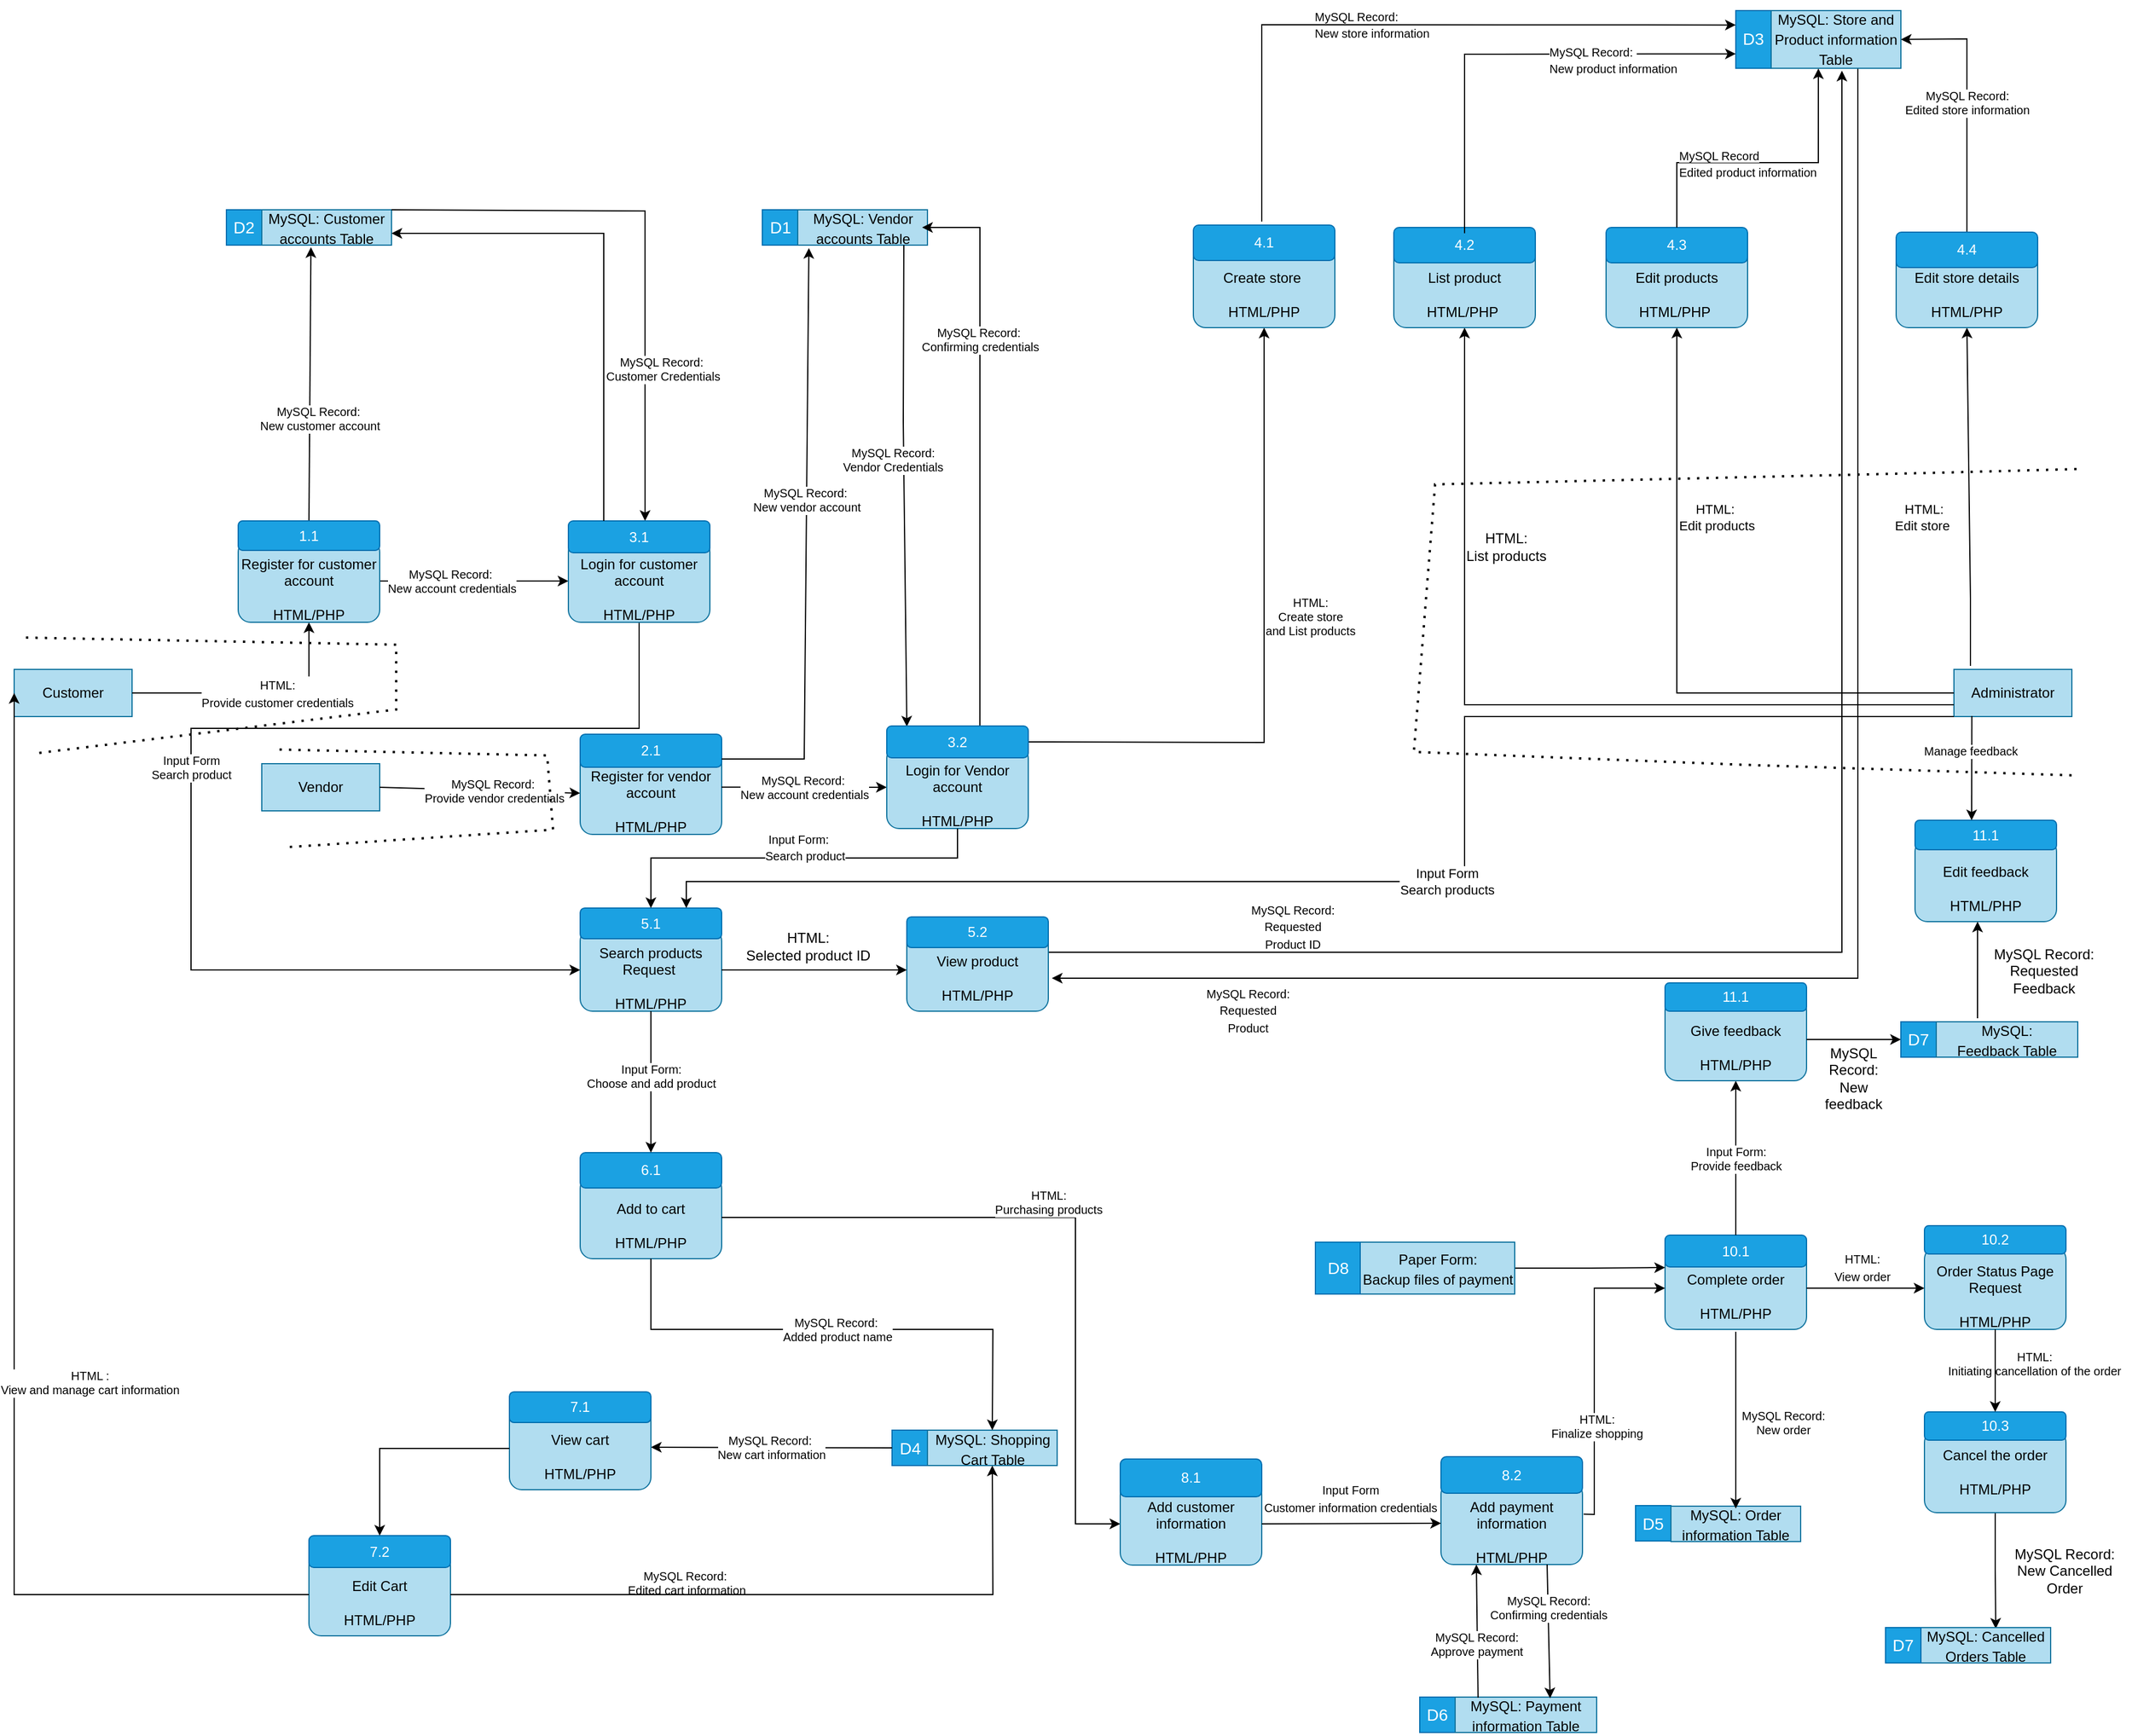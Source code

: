 <mxfile version="21.2.8" type="device">
  <diagram id="R2lEEEUBdFMjLlhIrx00" name="Page-1">
    <mxGraphModel dx="1493" dy="709" grid="0" gridSize="10" guides="1" tooltips="1" connect="1" arrows="1" fold="1" page="1" pageScale="1" pageWidth="2000" pageHeight="2000" math="0" shadow="0" extFonts="Permanent Marker^https://fonts.googleapis.com/css?family=Permanent+Marker">
      <root>
        <mxCell id="0" />
        <mxCell id="1" parent="0" />
        <mxCell id="l_1M2YiM3meL8GNGFhTw-5" value="Administrator" style="rounded=0;whiteSpace=wrap;html=1;fillColor=#b1ddf0;strokeColor=#10739e;" parent="1" vertex="1">
          <mxGeometry x="1675" y="570" width="100" height="40" as="geometry" />
        </mxCell>
        <mxCell id="l_1M2YiM3meL8GNGFhTw-6" value="Customer" style="rounded=0;whiteSpace=wrap;html=1;fillColor=#b1ddf0;strokeColor=#10739e;" parent="1" vertex="1">
          <mxGeometry x="30" y="570" width="100" height="40" as="geometry" />
        </mxCell>
        <mxCell id="l_1M2YiM3meL8GNGFhTw-7" value="Vendor" style="rounded=0;whiteSpace=wrap;html=1;fillColor=#b1ddf0;strokeColor=#10739e;" parent="1" vertex="1">
          <mxGeometry x="240" y="650" width="100" height="40" as="geometry" />
        </mxCell>
        <mxCell id="l_1M2YiM3meL8GNGFhTw-10" value="&lt;br&gt;Register for vendor account&lt;br&gt;&lt;br&gt;HTML/PHP" style="rounded=1;whiteSpace=wrap;html=1;fillColor=#b1ddf0;strokeColor=#10739e;" parent="1" vertex="1">
          <mxGeometry x="510" y="640" width="120" height="70" as="geometry" />
        </mxCell>
        <mxCell id="l_1M2YiM3meL8GNGFhTw-11" value="2.1" style="rounded=1;whiteSpace=wrap;html=1;fillColor=#1ba1e2;fontColor=#ffffff;strokeColor=#006EAF;" parent="1" vertex="1">
          <mxGeometry x="510" y="625" width="120" height="28" as="geometry" />
        </mxCell>
        <mxCell id="l_1M2YiM3meL8GNGFhTw-16" value="&lt;br&gt;Add to cart&lt;br&gt;&lt;br&gt;HTML/PHP" style="rounded=1;whiteSpace=wrap;html=1;fillColor=#b1ddf0;strokeColor=#10739e;" parent="1" vertex="1">
          <mxGeometry x="510" y="1000" width="120" height="70" as="geometry" />
        </mxCell>
        <mxCell id="l_1M2YiM3meL8GNGFhTw-17" value="6.1" style="rounded=1;whiteSpace=wrap;html=1;fillColor=#1ba1e2;fontColor=#ffffff;strokeColor=#006EAF;" parent="1" vertex="1">
          <mxGeometry x="510" y="980" width="120" height="30" as="geometry" />
        </mxCell>
        <mxCell id="l_1M2YiM3meL8GNGFhTw-18" value="&lt;br&gt;Complete order&lt;br&gt;&lt;br&gt;HTML/PHP" style="rounded=1;whiteSpace=wrap;html=1;fillColor=#b1ddf0;strokeColor=#10739e;" parent="1" vertex="1">
          <mxGeometry x="1430" y="1060" width="120" height="70" as="geometry" />
        </mxCell>
        <mxCell id="l_1M2YiM3meL8GNGFhTw-19" value="10.1" style="rounded=1;whiteSpace=wrap;html=1;fillColor=#1ba1e2;fontColor=#ffffff;strokeColor=#006EAF;" parent="1" vertex="1">
          <mxGeometry x="1430" y="1050" width="120" height="27" as="geometry" />
        </mxCell>
        <mxCell id="l_1M2YiM3meL8GNGFhTw-28" value="&lt;br&gt;Search products&lt;br&gt;Request&amp;nbsp;&lt;br&gt;&lt;br&gt;HTML/PHP" style="rounded=1;whiteSpace=wrap;html=1;fillColor=#b1ddf0;strokeColor=#10739e;" parent="1" vertex="1">
          <mxGeometry x="510" y="790" width="120" height="70" as="geometry" />
        </mxCell>
        <mxCell id="l_1M2YiM3meL8GNGFhTw-29" value="5.1" style="rounded=1;whiteSpace=wrap;html=1;fillColor=#1ba1e2;fontColor=#ffffff;strokeColor=#006EAF;" parent="1" vertex="1">
          <mxGeometry x="510" y="772.5" width="120" height="26" as="geometry" />
        </mxCell>
        <mxCell id="l_1M2YiM3meL8GNGFhTw-30" value="&lt;br&gt;Edit feedback&lt;br&gt;&lt;br&gt;HTML/PHP" style="rounded=1;whiteSpace=wrap;html=1;fillColor=#b1ddf0;strokeColor=#10739e;" parent="1" vertex="1">
          <mxGeometry x="1642" y="714" width="120" height="70" as="geometry" />
        </mxCell>
        <mxCell id="l_1M2YiM3meL8GNGFhTw-31" value="11.1" style="rounded=1;whiteSpace=wrap;html=1;fillColor=#1ba1e2;fontColor=#ffffff;strokeColor=#006EAF;" parent="1" vertex="1">
          <mxGeometry x="1642" y="698" width="120" height="25" as="geometry" />
        </mxCell>
        <mxCell id="l_1M2YiM3meL8GNGFhTw-32" value="D1" style="rounded=0;whiteSpace=wrap;html=1;fontSize=14;fillColor=#1ba1e2;fontColor=#ffffff;strokeColor=#006EAF;" parent="1" vertex="1">
          <mxGeometry x="664.5" y="180" width="30" height="30" as="geometry" />
        </mxCell>
        <mxCell id="l_1M2YiM3meL8GNGFhTw-33" value="&lt;font style=&quot;font-size: 12px;&quot;&gt;MySQL: Vendor accounts Table&lt;/font&gt;" style="rounded=0;whiteSpace=wrap;html=1;fontSize=14;fillColor=#b1ddf0;strokeColor=#10739e;" parent="1" vertex="1">
          <mxGeometry x="694.5" y="180" width="110" height="30" as="geometry" />
        </mxCell>
        <mxCell id="l_1M2YiM3meL8GNGFhTw-34" value="D3" style="rounded=0;whiteSpace=wrap;html=1;fontSize=14;fillColor=#1ba1e2;fontColor=#ffffff;strokeColor=#006EAF;" parent="1" vertex="1">
          <mxGeometry x="1490" y="11" width="30" height="48.92" as="geometry" />
        </mxCell>
        <mxCell id="AD6_e6lMKZ-jqI_7Om2i-16" style="edgeStyle=orthogonalEdgeStyle;rounded=0;orthogonalLoop=1;jettySize=auto;html=1;exitX=0.75;exitY=1;exitDx=0;exitDy=0;entryX=1.025;entryY=0.6;entryDx=0;entryDy=0;entryPerimeter=0;" parent="1" target="zZGCTbQCLXwKK4zY46dJ-52" edge="1">
          <mxGeometry relative="1" as="geometry">
            <mxPoint x="1594" y="857" as="targetPoint" />
            <mxPoint x="1593.5" y="59.92" as="sourcePoint" />
            <Array as="points">
              <mxPoint x="1594" y="832" />
            </Array>
          </mxGeometry>
        </mxCell>
        <mxCell id="l_1M2YiM3meL8GNGFhTw-35" value="&lt;font style=&quot;font-size: 12px;&quot;&gt;MySQL: Store and Product information Table&lt;/font&gt;" style="rounded=0;whiteSpace=wrap;html=1;fontSize=14;fillColor=#b1ddf0;strokeColor=#10739e;" parent="1" vertex="1">
          <mxGeometry x="1520" y="11" width="110" height="48.92" as="geometry" />
        </mxCell>
        <mxCell id="l_1M2YiM3meL8GNGFhTw-36" value="D5" style="rounded=0;whiteSpace=wrap;html=1;fontSize=14;fillColor=#1ba1e2;fontColor=#ffffff;strokeColor=#006EAF;" parent="1" vertex="1">
          <mxGeometry x="1405" y="1279.5" width="30" height="30" as="geometry" />
        </mxCell>
        <mxCell id="l_1M2YiM3meL8GNGFhTw-37" value="&lt;font style=&quot;font-size: 12px;&quot;&gt;MySQL: Order information Table&lt;/font&gt;" style="rounded=0;whiteSpace=wrap;html=1;fontSize=14;fillColor=#b1ddf0;strokeColor=#10739e;" parent="1" vertex="1">
          <mxGeometry x="1435" y="1280" width="110" height="30" as="geometry" />
        </mxCell>
        <mxCell id="l_1M2YiM3meL8GNGFhTw-40" value="D4" style="rounded=0;whiteSpace=wrap;html=1;fontSize=14;fillColor=#1ba1e2;fontColor=#ffffff;strokeColor=#006EAF;" parent="1" vertex="1">
          <mxGeometry x="774.5" y="1215.5" width="30" height="30" as="geometry" />
        </mxCell>
        <mxCell id="l_1M2YiM3meL8GNGFhTw-41" value="&lt;font style=&quot;font-size: 12px;&quot;&gt;MySQL: Shopping Cart Table&lt;/font&gt;" style="rounded=0;whiteSpace=wrap;html=1;fontSize=14;fillColor=#b1ddf0;strokeColor=#10739e;" parent="1" vertex="1">
          <mxGeometry x="804.5" y="1215.5" width="110" height="30" as="geometry" />
        </mxCell>
        <mxCell id="l_1M2YiM3meL8GNGFhTw-42" value="D2" style="rounded=0;whiteSpace=wrap;html=1;fontSize=14;fillColor=#1ba1e2;fontColor=#ffffff;strokeColor=#006EAF;" parent="1" vertex="1">
          <mxGeometry x="210" y="180" width="30" height="30" as="geometry" />
        </mxCell>
        <mxCell id="l_1M2YiM3meL8GNGFhTw-43" value="&lt;font style=&quot;font-size: 12px;&quot;&gt;MySQL: Customer accounts Table&lt;/font&gt;" style="rounded=0;whiteSpace=wrap;html=1;fontSize=14;fillColor=#b1ddf0;strokeColor=#10739e;" parent="1" vertex="1">
          <mxGeometry x="240" y="180" width="110" height="30" as="geometry" />
        </mxCell>
        <mxCell id="l_1M2YiM3meL8GNGFhTw-48" value="D6" style="rounded=0;whiteSpace=wrap;html=1;fontSize=14;fillColor=#1ba1e2;fontColor=#ffffff;strokeColor=#006EAF;" parent="1" vertex="1">
          <mxGeometry x="1222" y="1442" width="30" height="30" as="geometry" />
        </mxCell>
        <mxCell id="l_1M2YiM3meL8GNGFhTw-49" value="&lt;font style=&quot;font-size: 12px;&quot;&gt;MySQL: Payment information Table&lt;/font&gt;" style="rounded=0;whiteSpace=wrap;html=1;fontSize=14;fillColor=#b1ddf0;strokeColor=#10739e;" parent="1" vertex="1">
          <mxGeometry x="1252" y="1442" width="120" height="30" as="geometry" />
        </mxCell>
        <mxCell id="l_1M2YiM3meL8GNGFhTw-54" value="&lt;font style=&quot;font-size: 10px;&quot;&gt;HTML:&lt;br&gt;Provide customer credentials&lt;/font&gt;" style="endArrow=classic;html=1;rounded=0;fontSize=12;exitX=1;exitY=0.5;exitDx=0;exitDy=0;entryX=0.5;entryY=1;entryDx=0;entryDy=0;" parent="1" source="l_1M2YiM3meL8GNGFhTw-6" target="zZGCTbQCLXwKK4zY46dJ-43" edge="1">
          <mxGeometry x="0.165" width="50" height="50" relative="1" as="geometry">
            <mxPoint x="585" y="785" as="sourcePoint" />
            <mxPoint x="635" y="735" as="targetPoint" />
            <Array as="points">
              <mxPoint x="280" y="590" />
            </Array>
            <mxPoint as="offset" />
          </mxGeometry>
        </mxCell>
        <mxCell id="l_1M2YiM3meL8GNGFhTw-59" value="" style="endArrow=classic;html=1;rounded=0;fontSize=10;exitX=0.5;exitY=0;exitDx=0;exitDy=0;entryX=0.379;entryY=1.059;entryDx=0;entryDy=0;entryPerimeter=0;" parent="1" source="zZGCTbQCLXwKK4zY46dJ-44" target="l_1M2YiM3meL8GNGFhTw-43" edge="1">
          <mxGeometry width="50" height="50" relative="1" as="geometry">
            <mxPoint x="720" y="680" as="sourcePoint" />
            <mxPoint x="280" y="220" as="targetPoint" />
          </mxGeometry>
        </mxCell>
        <mxCell id="l_1M2YiM3meL8GNGFhTw-61" value="MySQL Record:&amp;nbsp;&lt;br&gt;New customer account" style="edgeLabel;html=1;align=center;verticalAlign=middle;resizable=0;points=[];fontSize=10;" parent="l_1M2YiM3meL8GNGFhTw-59" vertex="1" connectable="0">
          <mxGeometry x="-0.325" relative="1" as="geometry">
            <mxPoint x="8" y="-9" as="offset" />
          </mxGeometry>
        </mxCell>
        <mxCell id="l_1M2YiM3meL8GNGFhTw-66" value="" style="endArrow=classic;html=1;rounded=0;fontSize=10;exitX=1;exitY=0.5;exitDx=0;exitDy=0;entryX=0;entryY=0.5;entryDx=0;entryDy=0;" parent="1" source="zZGCTbQCLXwKK4zY46dJ-43" target="zZGCTbQCLXwKK4zY46dJ-41" edge="1">
          <mxGeometry width="50" height="50" relative="1" as="geometry">
            <mxPoint x="980" y="895" as="sourcePoint" />
            <mxPoint x="1030" y="845" as="targetPoint" />
          </mxGeometry>
        </mxCell>
        <mxCell id="l_1M2YiM3meL8GNGFhTw-80" value="&lt;font style=&quot;font-size: 10px;&quot;&gt;MySQL Record:&amp;nbsp;&lt;br&gt;New account credentials&lt;/font&gt;" style="edgeLabel;html=1;align=center;verticalAlign=middle;resizable=0;points=[];fontSize=10;" parent="l_1M2YiM3meL8GNGFhTw-66" vertex="1" connectable="0">
          <mxGeometry x="-0.439" relative="1" as="geometry">
            <mxPoint x="16" as="offset" />
          </mxGeometry>
        </mxCell>
        <mxCell id="l_1M2YiM3meL8GNGFhTw-70" value="" style="endArrow=classic;html=1;rounded=0;fontSize=10;exitX=1;exitY=0;exitDx=0;exitDy=0;entryX=0.542;entryY=0;entryDx=0;entryDy=0;entryPerimeter=0;" parent="1" source="l_1M2YiM3meL8GNGFhTw-43" target="zZGCTbQCLXwKK4zY46dJ-42" edge="1">
          <mxGeometry width="50" height="50" relative="1" as="geometry">
            <mxPoint x="355.0" y="180" as="sourcePoint" />
            <mxPoint x="565" y="427.5" as="targetPoint" />
            <Array as="points">
              <mxPoint x="565" y="181" />
              <mxPoint x="565" y="287.5" />
            </Array>
          </mxGeometry>
        </mxCell>
        <mxCell id="l_1M2YiM3meL8GNGFhTw-71" value="MySQL Record:&amp;nbsp;&lt;br&gt;Customer Credentials" style="edgeLabel;html=1;align=center;verticalAlign=middle;resizable=0;points=[];fontSize=10;" parent="l_1M2YiM3meL8GNGFhTw-70" vertex="1" connectable="0">
          <mxGeometry x="0.077" y="2" relative="1" as="geometry">
            <mxPoint x="13" y="91" as="offset" />
          </mxGeometry>
        </mxCell>
        <mxCell id="l_1M2YiM3meL8GNGFhTw-72" value="MySQL Record:&amp;nbsp;&lt;br&gt;Provide vendor credentials" style="endArrow=classic;html=1;rounded=0;fontSize=10;exitX=1;exitY=0.5;exitDx=0;exitDy=0;entryX=0;entryY=0.5;entryDx=0;entryDy=0;" parent="1" source="l_1M2YiM3meL8GNGFhTw-7" target="l_1M2YiM3meL8GNGFhTw-10" edge="1">
          <mxGeometry x="0.139" width="50" height="50" relative="1" as="geometry">
            <mxPoint x="720" y="1010" as="sourcePoint" />
            <mxPoint x="840" y="1035" as="targetPoint" />
            <Array as="points" />
            <mxPoint as="offset" />
          </mxGeometry>
        </mxCell>
        <mxCell id="l_1M2YiM3meL8GNGFhTw-75" value="MySQL Record:&amp;nbsp;&lt;br&gt;New vendor account" style="endArrow=classic;html=1;rounded=0;fontSize=10;entryX=0.086;entryY=1.083;entryDx=0;entryDy=0;exitX=1;exitY=0.75;exitDx=0;exitDy=0;entryPerimeter=0;" parent="1" source="l_1M2YiM3meL8GNGFhTw-11" target="l_1M2YiM3meL8GNGFhTw-33" edge="1">
          <mxGeometry x="0.151" width="50" height="50" relative="1" as="geometry">
            <mxPoint x="870" y="1070" as="sourcePoint" />
            <mxPoint x="800" y="1100" as="targetPoint" />
            <Array as="points">
              <mxPoint x="700" y="646" />
            </Array>
            <mxPoint as="offset" />
          </mxGeometry>
        </mxCell>
        <mxCell id="l_1M2YiM3meL8GNGFhTw-76" value="" style="endArrow=classic;html=1;rounded=0;fontSize=10;exitX=0.999;exitY=0.427;exitDx=0;exitDy=0;exitPerimeter=0;entryX=0;entryY=0.5;entryDx=0;entryDy=0;" parent="1" source="l_1M2YiM3meL8GNGFhTw-10" target="zZGCTbQCLXwKK4zY46dJ-49" edge="1">
          <mxGeometry width="50" height="50" relative="1" as="geometry">
            <mxPoint x="960" y="1030" as="sourcePoint" />
            <mxPoint x="1010" y="880" as="targetPoint" />
            <Array as="points" />
          </mxGeometry>
        </mxCell>
        <mxCell id="l_1M2YiM3meL8GNGFhTw-78" value="&lt;font style=&quot;font-size: 10px;&quot;&gt;MySQL Record:&amp;nbsp;&lt;br&gt;New account credentials&lt;/font&gt;" style="edgeLabel;html=1;align=center;verticalAlign=middle;resizable=0;points=[];fontSize=8;" parent="l_1M2YiM3meL8GNGFhTw-76" vertex="1" connectable="0">
          <mxGeometry x="-0.744" relative="1" as="geometry">
            <mxPoint x="52" as="offset" />
          </mxGeometry>
        </mxCell>
        <mxCell id="l_1M2YiM3meL8GNGFhTw-82" value="&lt;font style=&quot;font-size: 10px;&quot;&gt;MySQL Record:&amp;nbsp;&lt;br&gt;Confirming credentials&lt;/font&gt;" style="endArrow=classic;html=1;rounded=0;fontSize=6;exitX=0.658;exitY=0.017;exitDx=0;exitDy=0;exitPerimeter=0;" parent="1" source="zZGCTbQCLXwKK4zY46dJ-50" edge="1">
          <mxGeometry x="0.388" width="50" height="50" relative="1" as="geometry">
            <mxPoint x="1110" y="930" as="sourcePoint" />
            <mxPoint x="800" y="195" as="targetPoint" />
            <Array as="points">
              <mxPoint x="849" y="195" />
            </Array>
            <mxPoint as="offset" />
          </mxGeometry>
        </mxCell>
        <mxCell id="l_1M2YiM3meL8GNGFhTw-83" value="" style="endArrow=classic;html=1;rounded=0;fontSize=10;exitX=0.818;exitY=1;exitDx=0;exitDy=0;exitPerimeter=0;entryX=0.142;entryY=0.017;entryDx=0;entryDy=0;entryPerimeter=0;" parent="1" source="l_1M2YiM3meL8GNGFhTw-33" target="zZGCTbQCLXwKK4zY46dJ-50" edge="1">
          <mxGeometry width="50" height="50" relative="1" as="geometry">
            <mxPoint x="750" y="1210" as="sourcePoint" />
            <mxPoint x="1070" y="910" as="targetPoint" />
            <Array as="points">
              <mxPoint x="784" y="360" />
            </Array>
          </mxGeometry>
        </mxCell>
        <mxCell id="l_1M2YiM3meL8GNGFhTw-84" value="MySQL Record:&lt;br&gt;Vendor Credentials" style="edgeLabel;html=1;align=center;verticalAlign=middle;resizable=0;points=[];fontSize=10;" parent="l_1M2YiM3meL8GNGFhTw-83" vertex="1" connectable="0">
          <mxGeometry x="-0.353" y="2" relative="1" as="geometry">
            <mxPoint x="-11" y="50" as="offset" />
          </mxGeometry>
        </mxCell>
        <mxCell id="l_1M2YiM3meL8GNGFhTw-85" value="" style="endArrow=classic;html=1;rounded=0;fontSize=10;exitX=1;exitY=0.5;exitDx=0;exitDy=0;entryX=0.5;entryY=1;entryDx=0;entryDy=0;" parent="1" source="zZGCTbQCLXwKK4zY46dJ-50" target="zZGCTbQCLXwKK4zY46dJ-24" edge="1">
          <mxGeometry width="50" height="50" relative="1" as="geometry">
            <mxPoint x="1220" y="905" as="sourcePoint" />
            <mxPoint x="1290" y="410" as="targetPoint" />
            <Array as="points">
              <mxPoint x="1090" y="632" />
            </Array>
          </mxGeometry>
        </mxCell>
        <mxCell id="l_1M2YiM3meL8GNGFhTw-90" value="MySQL Record:&lt;br&gt;Edited store information" style="endArrow=classic;html=1;rounded=0;fontSize=10;exitX=0.5;exitY=0;exitDx=0;exitDy=0;entryX=1;entryY=0.5;entryDx=0;entryDy=0;" parent="1" source="zZGCTbQCLXwKK4zY46dJ-12" target="l_1M2YiM3meL8GNGFhTw-35" edge="1">
          <mxGeometry width="50" height="50" relative="1" as="geometry">
            <mxPoint x="1210" y="245" as="sourcePoint" />
            <mxPoint x="1070" y="660" as="targetPoint" />
            <Array as="points">
              <mxPoint x="1686" y="35" />
            </Array>
          </mxGeometry>
        </mxCell>
        <mxCell id="l_1M2YiM3meL8GNGFhTw-91" value="Input Form&lt;br&gt;Search product" style="endArrow=classic;html=1;rounded=0;fontSize=10;entryX=0;entryY=0.5;entryDx=0;entryDy=0;exitX=0.5;exitY=1;exitDx=0;exitDy=0;" parent="1" source="zZGCTbQCLXwKK4zY46dJ-41" target="l_1M2YiM3meL8GNGFhTw-28" edge="1">
          <mxGeometry width="50" height="50" relative="1" as="geometry">
            <mxPoint x="650" y="600" as="sourcePoint" />
            <mxPoint x="1110" y="990" as="targetPoint" />
            <Array as="points">
              <mxPoint x="560" y="620" />
              <mxPoint x="180" y="620" />
              <mxPoint x="180" y="825" />
            </Array>
          </mxGeometry>
        </mxCell>
        <mxCell id="l_1M2YiM3meL8GNGFhTw-92" value="Input Form:&lt;br&gt;Choose and add product" style="endArrow=classic;html=1;rounded=0;fontSize=10;exitX=0.5;exitY=1;exitDx=0;exitDy=0;entryX=0.5;entryY=0;entryDx=0;entryDy=0;" parent="1" source="l_1M2YiM3meL8GNGFhTw-28" target="l_1M2YiM3meL8GNGFhTw-17" edge="1">
          <mxGeometry x="-0.091" width="50" height="50" relative="1" as="geometry">
            <mxPoint x="1050" y="1180" as="sourcePoint" />
            <mxPoint x="1100" y="1130" as="targetPoint" />
            <mxPoint as="offset" />
          </mxGeometry>
        </mxCell>
        <mxCell id="l_1M2YiM3meL8GNGFhTw-95" value="MySQL Record:&amp;nbsp;&lt;br&gt;Added product name" style="endArrow=classic;html=1;rounded=0;fontSize=10;entryX=0.5;entryY=0;entryDx=0;entryDy=0;" parent="1" target="l_1M2YiM3meL8GNGFhTw-41" edge="1">
          <mxGeometry width="50" height="50" relative="1" as="geometry">
            <mxPoint x="570" y="1070" as="sourcePoint" />
            <mxPoint x="950" y="1290" as="targetPoint" />
            <Array as="points">
              <mxPoint x="570" y="1130" />
              <mxPoint x="860" y="1130" />
            </Array>
          </mxGeometry>
        </mxCell>
        <mxCell id="l_1M2YiM3meL8GNGFhTw-96" value="&lt;br&gt;Edit Cart&lt;br&gt;&lt;br&gt;HTML/PHP" style="rounded=1;whiteSpace=wrap;html=1;fillColor=#b1ddf0;strokeColor=#10739e;" parent="1" vertex="1">
          <mxGeometry x="280" y="1320" width="120" height="70" as="geometry" />
        </mxCell>
        <mxCell id="l_1M2YiM3meL8GNGFhTw-97" value="7.2" style="rounded=1;whiteSpace=wrap;html=1;fillColor=#1ba1e2;fontColor=#ffffff;strokeColor=#006EAF;" parent="1" vertex="1">
          <mxGeometry x="280" y="1305" width="120" height="27" as="geometry" />
        </mxCell>
        <mxCell id="l_1M2YiM3meL8GNGFhTw-98" value="MySQL Record:&amp;nbsp;&lt;br&gt;New cart information" style="endArrow=classic;html=1;rounded=0;fontSize=10;exitX=0;exitY=0.5;exitDx=0;exitDy=0;" parent="1" source="l_1M2YiM3meL8GNGFhTw-40" edge="1">
          <mxGeometry width="50" height="50" relative="1" as="geometry">
            <mxPoint x="710" y="1250" as="sourcePoint" />
            <mxPoint x="570" y="1230" as="targetPoint" />
            <Array as="points">
              <mxPoint x="580" y="1230" />
            </Array>
          </mxGeometry>
        </mxCell>
        <mxCell id="l_1M2YiM3meL8GNGFhTw-99" value="HTML :&lt;br&gt;View and manage cart information" style="endArrow=classic;html=1;rounded=0;fontSize=10;entryX=0;entryY=0.5;entryDx=0;entryDy=0;exitX=0;exitY=0.5;exitDx=0;exitDy=0;" parent="1" source="l_1M2YiM3meL8GNGFhTw-96" target="l_1M2YiM3meL8GNGFhTw-6" edge="1">
          <mxGeometry x="-0.151" y="-64" width="50" height="50" relative="1" as="geometry">
            <mxPoint x="530" y="1190" as="sourcePoint" />
            <mxPoint x="530" y="900" as="targetPoint" />
            <Array as="points">
              <mxPoint x="30" y="1355" />
            </Array>
            <mxPoint y="1" as="offset" />
          </mxGeometry>
        </mxCell>
        <mxCell id="l_1M2YiM3meL8GNGFhTw-108" value="&lt;br&gt;Add payment information&lt;br&gt;&lt;br&gt;HTML/PHP" style="rounded=1;whiteSpace=wrap;html=1;fillColor=#b1ddf0;strokeColor=#10739e;" parent="1" vertex="1">
          <mxGeometry x="1240" y="1259.5" width="120" height="70" as="geometry" />
        </mxCell>
        <mxCell id="l_1M2YiM3meL8GNGFhTw-109" value="8.2" style="rounded=1;whiteSpace=wrap;html=1;fillColor=#1ba1e2;fontColor=#ffffff;strokeColor=#006EAF;" parent="1" vertex="1">
          <mxGeometry x="1240" y="1238" width="120" height="31" as="geometry" />
        </mxCell>
        <mxCell id="l_1M2YiM3meL8GNGFhTw-110" value="HTML:&lt;br&gt;Purchasing products" style="endArrow=classic;html=1;rounded=0;fontSize=10;exitX=1;exitY=0.5;exitDx=0;exitDy=0;entryX=0;entryY=0.5;entryDx=0;entryDy=0;" parent="1" source="l_1M2YiM3meL8GNGFhTw-16" target="zZGCTbQCLXwKK4zY46dJ-69" edge="1">
          <mxGeometry x="-0.074" y="13" width="50" height="50" relative="1" as="geometry">
            <mxPoint x="1190" y="1320" as="sourcePoint" />
            <mxPoint x="960" y="1250" as="targetPoint" />
            <Array as="points">
              <mxPoint x="930" y="1035" />
              <mxPoint x="930" y="1295" />
            </Array>
            <mxPoint as="offset" />
          </mxGeometry>
        </mxCell>
        <mxCell id="l_1M2YiM3meL8GNGFhTw-111" value="MySQL Record:&lt;br&gt;Confirming credentials" style="endArrow=classic;html=1;rounded=0;fontSize=10;exitX=0.75;exitY=1;exitDx=0;exitDy=0;entryX=0.671;entryY=0.033;entryDx=0;entryDy=0;entryPerimeter=0;" parent="1" source="l_1M2YiM3meL8GNGFhTw-108" target="l_1M2YiM3meL8GNGFhTw-49" edge="1">
          <mxGeometry x="-0.356" width="50" height="50" relative="1" as="geometry">
            <mxPoint x="1240" y="1440" as="sourcePoint" />
            <mxPoint x="1310" y="1430" as="targetPoint" />
            <mxPoint as="offset" />
          </mxGeometry>
        </mxCell>
        <mxCell id="l_1M2YiM3meL8GNGFhTw-112" value="MySQL Record:&lt;br&gt;Approve payment" style="endArrow=classic;html=1;rounded=0;fontSize=10;entryX=0.25;entryY=1;entryDx=0;entryDy=0;exitX=0.162;exitY=0.017;exitDx=0;exitDy=0;exitPerimeter=0;" parent="1" source="l_1M2YiM3meL8GNGFhTw-49" target="l_1M2YiM3meL8GNGFhTw-108" edge="1">
          <mxGeometry x="-0.186" y="1" width="50" height="50" relative="1" as="geometry">
            <mxPoint x="1260" y="1430" as="sourcePoint" />
            <mxPoint x="1290" y="1290" as="targetPoint" />
            <mxPoint as="offset" />
          </mxGeometry>
        </mxCell>
        <mxCell id="l_1M2YiM3meL8GNGFhTw-130" value="" style="endArrow=classic;html=1;rounded=0;fontSize=10;exitX=0.5;exitY=1;exitDx=0;exitDy=0;entryX=0.5;entryY=0;entryDx=0;entryDy=0;" parent="1" edge="1">
          <mxGeometry width="50" height="50" relative="1" as="geometry">
            <mxPoint x="1490" y="1132" as="sourcePoint" />
            <mxPoint x="1490" y="1282" as="targetPoint" />
            <Array as="points" />
          </mxGeometry>
        </mxCell>
        <mxCell id="l_1M2YiM3meL8GNGFhTw-131" value="MySQL Record:&lt;br&gt;New order" style="edgeLabel;html=1;align=center;verticalAlign=middle;resizable=0;points=[];fontSize=10;rotation=0;" parent="l_1M2YiM3meL8GNGFhTw-130" vertex="1" connectable="0">
          <mxGeometry x="0.136" relative="1" as="geometry">
            <mxPoint x="40" y="-8" as="offset" />
          </mxGeometry>
        </mxCell>
        <mxCell id="l_1M2YiM3meL8GNGFhTw-133" value="" style="endArrow=classic;html=1;rounded=0;fontSize=10;entryX=0;entryY=0.5;entryDx=0;entryDy=0;exitX=1.008;exitY=0.39;exitDx=0;exitDy=0;exitPerimeter=0;" parent="1" source="l_1M2YiM3meL8GNGFhTw-108" target="l_1M2YiM3meL8GNGFhTw-18" edge="1">
          <mxGeometry width="50" height="50" relative="1" as="geometry">
            <mxPoint x="1370" y="1290" as="sourcePoint" />
            <mxPoint x="1390" y="1080" as="targetPoint" />
            <Array as="points">
              <mxPoint x="1370" y="1287" />
              <mxPoint x="1370" y="1095" />
            </Array>
          </mxGeometry>
        </mxCell>
        <mxCell id="l_1M2YiM3meL8GNGFhTw-134" value="HTML:&lt;br&gt;Finalize shopping" style="edgeLabel;html=1;align=center;verticalAlign=middle;resizable=0;points=[];fontSize=10;" parent="l_1M2YiM3meL8GNGFhTw-133" vertex="1" connectable="0">
          <mxGeometry x="-0.611" y="-3" relative="1" as="geometry">
            <mxPoint x="-1" y="-33" as="offset" />
          </mxGeometry>
        </mxCell>
        <mxCell id="l_1M2YiM3meL8GNGFhTw-141" value="Input Form:&lt;br&gt;Provide feedback" style="endArrow=classic;html=1;rounded=0;fontSize=10;exitX=0.5;exitY=0;exitDx=0;exitDy=0;entryX=0.5;entryY=1;entryDx=0;entryDy=0;" parent="1" source="l_1M2YiM3meL8GNGFhTw-19" target="zZGCTbQCLXwKK4zY46dJ-80" edge="1">
          <mxGeometry width="50" height="50" relative="1" as="geometry">
            <mxPoint x="1480" y="1050" as="sourcePoint" />
            <mxPoint x="1500" y="990" as="targetPoint" />
          </mxGeometry>
        </mxCell>
        <mxCell id="l_1M2YiM3meL8GNGFhTw-144" value="Manage feedback" style="endArrow=classic;html=1;rounded=0;fontSize=10;exitX=0.152;exitY=0.988;exitDx=0;exitDy=0;exitPerimeter=0;entryX=0.4;entryY=0;entryDx=0;entryDy=0;entryPerimeter=0;" parent="1" source="l_1M2YiM3meL8GNGFhTw-5" target="l_1M2YiM3meL8GNGFhTw-31" edge="1">
          <mxGeometry x="-0.338" y="-1" width="50" height="50" relative="1" as="geometry">
            <mxPoint x="1410" y="905" as="sourcePoint" />
            <mxPoint x="1690" y="691" as="targetPoint" />
            <mxPoint as="offset" />
          </mxGeometry>
        </mxCell>
        <mxCell id="VehilTBUCw5l90hNRPJL-1" value="" style="endArrow=classic;html=1;rounded=0;exitX=0.14;exitY=-0.075;exitDx=0;exitDy=0;entryX=0.5;entryY=1;entryDx=0;entryDy=0;exitPerimeter=0;" parent="1" source="l_1M2YiM3meL8GNGFhTw-5" target="zZGCTbQCLXwKK4zY46dJ-11" edge="1">
          <mxGeometry x="-0.226" width="50" height="50" relative="1" as="geometry">
            <mxPoint x="1260" y="990" as="sourcePoint" />
            <mxPoint x="1730" y="310" as="targetPoint" />
            <Array as="points">
              <mxPoint x="1689" y="510" />
            </Array>
            <mxPoint as="offset" />
          </mxGeometry>
        </mxCell>
        <mxCell id="VehilTBUCw5l90hNRPJL-2" value="Input Form&lt;br&gt;Search products" style="endArrow=classic;html=1;rounded=0;exitX=0;exitY=1;exitDx=0;exitDy=0;entryX=0.75;entryY=0;entryDx=0;entryDy=0;" parent="1" source="l_1M2YiM3meL8GNGFhTw-5" target="l_1M2YiM3meL8GNGFhTw-29" edge="1">
          <mxGeometry x="-0.078" width="50" height="50" relative="1" as="geometry">
            <mxPoint x="1290" y="1050" as="sourcePoint" />
            <mxPoint x="1340" y="1000" as="targetPoint" />
            <Array as="points">
              <mxPoint x="1260" y="610" />
              <mxPoint x="1260" y="750" />
              <mxPoint x="600" y="750" />
            </Array>
            <mxPoint as="offset" />
          </mxGeometry>
        </mxCell>
        <mxCell id="zZGCTbQCLXwKK4zY46dJ-8" value="&lt;br&gt;Edit products&lt;br&gt;&lt;br&gt;HTML/PHP&amp;nbsp;" style="rounded=1;whiteSpace=wrap;html=1;fillColor=#b1ddf0;strokeColor=#10739e;" parent="1" vertex="1">
          <mxGeometry x="1380" y="210" width="120" height="70" as="geometry" />
        </mxCell>
        <mxCell id="zZGCTbQCLXwKK4zY46dJ-9" value="4.3" style="rounded=1;whiteSpace=wrap;html=1;fillColor=#1ba1e2;fontColor=#ffffff;strokeColor=#006EAF;" parent="1" vertex="1">
          <mxGeometry x="1380" y="195" width="120" height="30" as="geometry" />
        </mxCell>
        <mxCell id="zZGCTbQCLXwKK4zY46dJ-11" value="&lt;br&gt;Edit store details&lt;br&gt;&lt;br&gt;HTML/PHP" style="rounded=1;whiteSpace=wrap;html=1;fillColor=#b1ddf0;strokeColor=#10739e;" parent="1" vertex="1">
          <mxGeometry x="1626" y="210" width="120" height="70" as="geometry" />
        </mxCell>
        <mxCell id="zZGCTbQCLXwKK4zY46dJ-12" value="4.4" style="rounded=1;whiteSpace=wrap;html=1;fillColor=#1ba1e2;fontColor=#ffffff;strokeColor=#006EAF;" parent="1" vertex="1">
          <mxGeometry x="1626" y="199" width="120" height="30" as="geometry" />
        </mxCell>
        <mxCell id="zZGCTbQCLXwKK4zY46dJ-15" value="&lt;div style=&quot;text-align: center;&quot;&gt;&lt;span style=&quot;font-size: 11px; background-color: rgb(255, 255, 255);&quot;&gt;HTML:&lt;/span&gt;&lt;/div&gt;&lt;div style=&quot;text-align: center;&quot;&gt;&lt;span style=&quot;font-size: 11px; background-color: rgb(255, 255, 255);&quot;&gt;Edit store&amp;nbsp;&lt;/span&gt;&lt;/div&gt;" style="text;whiteSpace=wrap;html=1;" parent="1" vertex="1">
          <mxGeometry x="1622.5" y="420" width="63.5" height="40" as="geometry" />
        </mxCell>
        <mxCell id="zZGCTbQCLXwKK4zY46dJ-18" value="" style="endArrow=classic;html=1;rounded=0;entryX=0.5;entryY=1;entryDx=0;entryDy=0;exitX=0;exitY=0.5;exitDx=0;exitDy=0;" parent="1" source="l_1M2YiM3meL8GNGFhTw-5" edge="1">
          <mxGeometry x="-0.226" width="50" height="50" relative="1" as="geometry">
            <mxPoint x="1650" y="590" as="sourcePoint" />
            <mxPoint x="1440" y="280" as="targetPoint" />
            <Array as="points">
              <mxPoint x="1440" y="590" />
            </Array>
            <mxPoint as="offset" />
          </mxGeometry>
        </mxCell>
        <mxCell id="zZGCTbQCLXwKK4zY46dJ-19" value="&lt;div style=&quot;text-align: center;&quot;&gt;&lt;span style=&quot;font-size: 11px; background-color: rgb(255, 255, 255);&quot;&gt;HTML:&amp;nbsp;&lt;/span&gt;&lt;/div&gt;&lt;div style=&quot;text-align: center;&quot;&gt;&lt;span style=&quot;font-size: 11px; background-color: rgb(255, 255, 255);&quot;&gt;Edit products&lt;/span&gt;&lt;/div&gt;" style="text;whiteSpace=wrap;html=1;" parent="1" vertex="1">
          <mxGeometry x="1440" y="420" width="71" height="40" as="geometry" />
        </mxCell>
        <mxCell id="zZGCTbQCLXwKK4zY46dJ-22" value="" style="endArrow=classic;html=1;rounded=0;exitX=0.5;exitY=0;exitDx=0;exitDy=0;entryX=0.364;entryY=1.003;entryDx=0;entryDy=0;entryPerimeter=0;" parent="1" source="zZGCTbQCLXwKK4zY46dJ-9" target="l_1M2YiM3meL8GNGFhTw-35" edge="1">
          <mxGeometry x="-0.226" width="50" height="50" relative="1" as="geometry">
            <mxPoint x="1622.5" y="350" as="sourcePoint" />
            <mxPoint x="1570" y="140" as="targetPoint" />
            <Array as="points">
              <mxPoint x="1440" y="140" />
              <mxPoint x="1560" y="140" />
            </Array>
            <mxPoint as="offset" />
          </mxGeometry>
        </mxCell>
        <mxCell id="zZGCTbQCLXwKK4zY46dJ-23" value="&lt;span style=&quot;color: rgb(0, 0, 0); font-family: Helvetica; font-size: 10px; font-style: normal; font-variant-ligatures: normal; font-variant-caps: normal; font-weight: 400; letter-spacing: normal; orphans: 2; text-align: center; text-indent: 0px; text-transform: none; widows: 2; word-spacing: 0px; -webkit-text-stroke-width: 0px; background-color: rgb(255, 255, 255); text-decoration-thickness: initial; text-decoration-style: initial; text-decoration-color: initial; float: none; display: inline !important;&quot;&gt;MySQL Record&lt;br&gt;Edited product information&lt;/span&gt;" style="text;whiteSpace=wrap;html=1;" parent="1" vertex="1">
          <mxGeometry x="1440" y="120" width="130" height="40" as="geometry" />
        </mxCell>
        <mxCell id="zZGCTbQCLXwKK4zY46dJ-24" value="&lt;br&gt;Create store&amp;nbsp;&lt;br&gt;&lt;br&gt;HTML/PHP" style="rounded=1;whiteSpace=wrap;html=1;fillColor=#b1ddf0;strokeColor=#10739e;" parent="1" vertex="1">
          <mxGeometry x="1030" y="210" width="120" height="70" as="geometry" />
        </mxCell>
        <mxCell id="zZGCTbQCLXwKK4zY46dJ-25" value="4.1" style="rounded=1;whiteSpace=wrap;html=1;fillColor=#1ba1e2;fontColor=#ffffff;strokeColor=#006EAF;" parent="1" vertex="1">
          <mxGeometry x="1030" y="193" width="120" height="30" as="geometry" />
        </mxCell>
        <mxCell id="zZGCTbQCLXwKK4zY46dJ-28" value="" style="endArrow=classic;html=1;rounded=0;entryX=0.5;entryY=1;entryDx=0;entryDy=0;exitX=0;exitY=0.75;exitDx=0;exitDy=0;" parent="1" source="l_1M2YiM3meL8GNGFhTw-5" edge="1">
          <mxGeometry x="-0.226" width="50" height="50" relative="1" as="geometry">
            <mxPoint x="1650" y="600" as="sourcePoint" />
            <mxPoint x="1260" y="280" as="targetPoint" />
            <Array as="points">
              <mxPoint x="1260" y="600" />
            </Array>
            <mxPoint as="offset" />
          </mxGeometry>
        </mxCell>
        <mxCell id="zZGCTbQCLXwKK4zY46dJ-29" value="&lt;br&gt;List product&lt;br&gt;&lt;br&gt;HTML/PHP&amp;nbsp;" style="rounded=1;whiteSpace=wrap;html=1;fillColor=#b1ddf0;strokeColor=#10739e;" parent="1" vertex="1">
          <mxGeometry x="1200" y="210" width="120" height="70" as="geometry" />
        </mxCell>
        <mxCell id="zZGCTbQCLXwKK4zY46dJ-30" value="4.2" style="rounded=1;whiteSpace=wrap;html=1;fillColor=#1ba1e2;fontColor=#ffffff;strokeColor=#006EAF;" parent="1" vertex="1">
          <mxGeometry x="1200" y="195" width="120" height="30" as="geometry" />
        </mxCell>
        <mxCell id="zZGCTbQCLXwKK4zY46dJ-31" value="" style="endArrow=classic;html=1;rounded=0;exitX=0.5;exitY=0;exitDx=0;exitDy=0;entryX=0;entryY=0.75;entryDx=0;entryDy=0;" parent="1" target="l_1M2YiM3meL8GNGFhTw-34" edge="1">
          <mxGeometry x="-0.226" width="50" height="50" relative="1" as="geometry">
            <mxPoint x="1260" y="199.92" as="sourcePoint" />
            <mxPoint x="1380" y="59.92" as="targetPoint" />
            <Array as="points">
              <mxPoint x="1260" y="139.92" />
              <mxPoint x="1260" y="48" />
            </Array>
            <mxPoint as="offset" />
          </mxGeometry>
        </mxCell>
        <mxCell id="zZGCTbQCLXwKK4zY46dJ-32" value="&lt;span style=&quot;color: rgb(0, 0, 0); font-family: Helvetica; font-size: 10px; font-style: normal; font-variant-ligatures: normal; font-variant-caps: normal; font-weight: 400; letter-spacing: normal; orphans: 2; text-align: center; text-indent: 0px; text-transform: none; widows: 2; word-spacing: 0px; -webkit-text-stroke-width: 0px; background-color: rgb(255, 255, 255); text-decoration-thickness: initial; text-decoration-style: initial; text-decoration-color: initial; float: none; display: inline !important;&quot;&gt;MySQL Record:&amp;nbsp;&lt;br&gt;New product information&lt;/span&gt;" style="text;whiteSpace=wrap;html=1;" parent="1" vertex="1">
          <mxGeometry x="1330" y="32" width="130" height="40" as="geometry" />
        </mxCell>
        <mxCell id="zZGCTbQCLXwKK4zY46dJ-36" value="HTML:&lt;br&gt;Create store&lt;br&gt;and List products" style="edgeLabel;html=1;align=center;verticalAlign=middle;resizable=0;points=[];fontSize=10;" parent="1" vertex="1" connectable="0">
          <mxGeometry x="1261.0" y="465.496" as="geometry">
            <mxPoint x="-132" y="59" as="offset" />
          </mxGeometry>
        </mxCell>
        <mxCell id="zZGCTbQCLXwKK4zY46dJ-38" value="" style="endArrow=classic;html=1;rounded=0;entryX=0;entryY=0.25;entryDx=0;entryDy=0;" parent="1" target="l_1M2YiM3meL8GNGFhTw-34" edge="1">
          <mxGeometry x="-0.226" width="50" height="50" relative="1" as="geometry">
            <mxPoint x="1088" y="190" as="sourcePoint" />
            <mxPoint x="1320" y="45.08" as="targetPoint" />
            <Array as="points">
              <mxPoint x="1088" y="23" />
            </Array>
            <mxPoint as="offset" />
          </mxGeometry>
        </mxCell>
        <mxCell id="zZGCTbQCLXwKK4zY46dJ-41" value="&lt;br&gt;Login for customer account&lt;br&gt;&lt;br&gt;HTML/PHP" style="rounded=1;whiteSpace=wrap;html=1;fillColor=#b1ddf0;strokeColor=#10739e;" parent="1" vertex="1">
          <mxGeometry x="500" y="460" width="120" height="70" as="geometry" />
        </mxCell>
        <mxCell id="zZGCTbQCLXwKK4zY46dJ-42" value="3.1" style="rounded=1;whiteSpace=wrap;html=1;fillColor=#1ba1e2;fontColor=#ffffff;strokeColor=#006EAF;" parent="1" vertex="1">
          <mxGeometry x="500" y="444" width="120" height="27" as="geometry" />
        </mxCell>
        <mxCell id="zZGCTbQCLXwKK4zY46dJ-43" value="&lt;br&gt;Register for customer account&lt;br&gt;&lt;br&gt;HTML/PHP" style="rounded=1;whiteSpace=wrap;html=1;fillColor=#b1ddf0;strokeColor=#10739e;" parent="1" vertex="1">
          <mxGeometry x="220" y="460" width="120" height="70" as="geometry" />
        </mxCell>
        <mxCell id="zZGCTbQCLXwKK4zY46dJ-44" value="1.1" style="rounded=1;whiteSpace=wrap;html=1;fillColor=#1ba1e2;fontColor=#ffffff;strokeColor=#006EAF;" parent="1" vertex="1">
          <mxGeometry x="220" y="444" width="120" height="25" as="geometry" />
        </mxCell>
        <mxCell id="zZGCTbQCLXwKK4zY46dJ-48" value="" style="endArrow=classic;html=1;rounded=0;exitX=0.25;exitY=0;exitDx=0;exitDy=0;" parent="1" source="zZGCTbQCLXwKK4zY46dJ-42" edge="1">
          <mxGeometry width="50" height="50" relative="1" as="geometry">
            <mxPoint x="410" y="190" as="sourcePoint" />
            <mxPoint x="350" y="200" as="targetPoint" />
            <Array as="points">
              <mxPoint x="530" y="200" />
            </Array>
          </mxGeometry>
        </mxCell>
        <mxCell id="zZGCTbQCLXwKK4zY46dJ-49" value="&lt;br&gt;Login for Vendor account&lt;br&gt;&lt;br&gt;HTML/PHP" style="rounded=1;whiteSpace=wrap;html=1;fillColor=#b1ddf0;strokeColor=#10739e;" parent="1" vertex="1">
          <mxGeometry x="770" y="635" width="120" height="70" as="geometry" />
        </mxCell>
        <mxCell id="zZGCTbQCLXwKK4zY46dJ-50" value="3.2" style="rounded=1;whiteSpace=wrap;html=1;fillColor=#1ba1e2;fontColor=#ffffff;strokeColor=#006EAF;" parent="1" vertex="1">
          <mxGeometry x="770" y="618" width="120" height="27" as="geometry" />
        </mxCell>
        <mxCell id="zZGCTbQCLXwKK4zY46dJ-51" value="HTML:&lt;br&gt;List products" style="text;html=1;align=center;verticalAlign=middle;resizable=0;points=[];autosize=1;strokeColor=none;fillColor=none;" parent="1" vertex="1">
          <mxGeometry x="1252" y="445" width="86" height="41" as="geometry" />
        </mxCell>
        <mxCell id="AD6_e6lMKZ-jqI_7Om2i-11" style="edgeStyle=orthogonalEdgeStyle;rounded=0;orthogonalLoop=1;jettySize=auto;html=1;" parent="1" source="zZGCTbQCLXwKK4zY46dJ-52" edge="1">
          <mxGeometry relative="1" as="geometry">
            <mxPoint x="1580" y="62" as="targetPoint" />
            <Array as="points">
              <mxPoint x="1580" y="810" />
            </Array>
          </mxGeometry>
        </mxCell>
        <mxCell id="zZGCTbQCLXwKK4zY46dJ-52" value="&lt;br&gt;View product&lt;br&gt;&lt;br&gt;HTML/PHP" style="rounded=1;whiteSpace=wrap;html=1;fillColor=#b1ddf0;strokeColor=#10739e;" parent="1" vertex="1">
          <mxGeometry x="787" y="790" width="120" height="70" as="geometry" />
        </mxCell>
        <mxCell id="zZGCTbQCLXwKK4zY46dJ-53" value="5.2" style="rounded=1;whiteSpace=wrap;html=1;fillColor=#1ba1e2;fontColor=#ffffff;strokeColor=#006EAF;" parent="1" vertex="1">
          <mxGeometry x="787" y="780" width="120" height="26" as="geometry" />
        </mxCell>
        <mxCell id="zZGCTbQCLXwKK4zY46dJ-54" value="" style="endArrow=classic;html=1;rounded=0;exitX=0.5;exitY=1;exitDx=0;exitDy=0;entryX=0.5;entryY=0;entryDx=0;entryDy=0;" parent="1" source="zZGCTbQCLXwKK4zY46dJ-49" target="l_1M2YiM3meL8GNGFhTw-29" edge="1">
          <mxGeometry width="50" height="50" relative="1" as="geometry">
            <mxPoint x="830" y="730" as="sourcePoint" />
            <mxPoint x="500" y="720" as="targetPoint" />
            <Array as="points">
              <mxPoint x="830" y="730" />
              <mxPoint x="570" y="730" />
            </Array>
          </mxGeometry>
        </mxCell>
        <mxCell id="zZGCTbQCLXwKK4zY46dJ-55" value="&lt;span style=&quot;color: rgb(0, 0, 0); font-family: Helvetica; font-size: 10px; font-style: normal; font-variant-ligatures: normal; font-variant-caps: normal; font-weight: 400; letter-spacing: normal; orphans: 2; text-align: center; text-indent: 0px; text-transform: none; widows: 2; word-spacing: 0px; -webkit-text-stroke-width: 0px; background-color: rgb(255, 255, 255); text-decoration-thickness: initial; text-decoration-style: initial; text-decoration-color: initial; float: none; display: inline !important;&quot;&gt;&lt;span style=&quot;white-space: pre;&quot;&gt; &lt;/span&gt;Input Form:&lt;br&gt;Search product&lt;/span&gt;" style="text;whiteSpace=wrap;html=1;" parent="1" vertex="1">
          <mxGeometry x="664.5" y="700" width="100" height="40" as="geometry" />
        </mxCell>
        <mxCell id="zZGCTbQCLXwKK4zY46dJ-60" value="&lt;br&gt;View cart&lt;br&gt;&lt;br&gt;HTML/PHP" style="rounded=1;whiteSpace=wrap;html=1;fillColor=#b1ddf0;strokeColor=#10739e;" parent="1" vertex="1">
          <mxGeometry x="450" y="1196" width="120" height="70" as="geometry" />
        </mxCell>
        <mxCell id="zZGCTbQCLXwKK4zY46dJ-61" value="7.1" style="rounded=1;whiteSpace=wrap;html=1;fillColor=#1ba1e2;fontColor=#ffffff;strokeColor=#006EAF;" parent="1" vertex="1">
          <mxGeometry x="450" y="1183" width="120" height="26" as="geometry" />
        </mxCell>
        <mxCell id="zZGCTbQCLXwKK4zY46dJ-62" value="" style="endArrow=classic;html=1;rounded=0;exitX=0;exitY=0.5;exitDx=0;exitDy=0;entryX=0.5;entryY=0;entryDx=0;entryDy=0;" parent="1" source="zZGCTbQCLXwKK4zY46dJ-60" target="l_1M2YiM3meL8GNGFhTw-97" edge="1">
          <mxGeometry width="50" height="50" relative="1" as="geometry">
            <mxPoint x="370" y="1220" as="sourcePoint" />
            <mxPoint x="280" y="1220" as="targetPoint" />
            <Array as="points">
              <mxPoint x="340" y="1231" />
            </Array>
          </mxGeometry>
        </mxCell>
        <mxCell id="zZGCTbQCLXwKK4zY46dJ-63" value="" style="endArrow=classic;html=1;rounded=0;exitX=1;exitY=0.5;exitDx=0;exitDy=0;entryX=0.5;entryY=1;entryDx=0;entryDy=0;" parent="1" source="l_1M2YiM3meL8GNGFhTw-96" target="l_1M2YiM3meL8GNGFhTw-41" edge="1">
          <mxGeometry width="50" height="50" relative="1" as="geometry">
            <mxPoint x="550" y="1340" as="sourcePoint" />
            <mxPoint x="880" y="1360" as="targetPoint" />
            <Array as="points">
              <mxPoint x="860" y="1355" />
            </Array>
          </mxGeometry>
        </mxCell>
        <mxCell id="zZGCTbQCLXwKK4zY46dJ-64" value="MySQL Record:&amp;nbsp;&lt;br&gt;Edited cart information" style="text;html=1;align=center;verticalAlign=middle;resizable=0;points=[];autosize=1;strokeColor=none;fillColor=none;fontSize=10;" parent="1" vertex="1">
          <mxGeometry x="541" y="1327" width="118" height="36" as="geometry" />
        </mxCell>
        <mxCell id="zZGCTbQCLXwKK4zY46dJ-69" value="&lt;br&gt;Add customer information&lt;br&gt;&lt;br&gt;HTML/PHP" style="rounded=1;whiteSpace=wrap;html=1;fillColor=#b1ddf0;strokeColor=#10739e;" parent="1" vertex="1">
          <mxGeometry x="968" y="1260" width="120" height="70" as="geometry" />
        </mxCell>
        <mxCell id="zZGCTbQCLXwKK4zY46dJ-70" value="8.1" style="rounded=1;whiteSpace=wrap;html=1;fillColor=#1ba1e2;fontColor=#ffffff;strokeColor=#006EAF;" parent="1" vertex="1">
          <mxGeometry x="968" y="1240" width="120" height="32" as="geometry" />
        </mxCell>
        <mxCell id="zZGCTbQCLXwKK4zY46dJ-73" value="" style="endArrow=classic;html=1;rounded=0;entryX=0;entryY=0.5;entryDx=0;entryDy=0;exitX=1;exitY=0.5;exitDx=0;exitDy=0;" parent="1" source="zZGCTbQCLXwKK4zY46dJ-69" target="l_1M2YiM3meL8GNGFhTw-108" edge="1">
          <mxGeometry width="50" height="50" relative="1" as="geometry">
            <mxPoint x="1130" y="1295" as="sourcePoint" />
            <mxPoint x="1180" y="1250" as="targetPoint" />
          </mxGeometry>
        </mxCell>
        <mxCell id="zZGCTbQCLXwKK4zY46dJ-74" value="&lt;font style=&quot;font-size: 10px;&quot;&gt;Input Form&lt;br&gt;Customer information credentials&lt;/font&gt;" style="text;html=1;align=center;verticalAlign=middle;resizable=0;points=[];autosize=1;strokeColor=none;fillColor=none;" parent="1" vertex="1">
          <mxGeometry x="1080" y="1252.5" width="165" height="41" as="geometry" />
        </mxCell>
        <mxCell id="zZGCTbQCLXwKK4zY46dJ-75" value="&lt;br&gt;Order Status Page&lt;br&gt;Request&lt;br&gt;&lt;br&gt;HTML/PHP" style="rounded=1;whiteSpace=wrap;html=1;fillColor=#b1ddf0;strokeColor=#10739e;" parent="1" vertex="1">
          <mxGeometry x="1650" y="1060" width="120" height="70" as="geometry" />
        </mxCell>
        <mxCell id="zZGCTbQCLXwKK4zY46dJ-76" value="10.2" style="rounded=1;whiteSpace=wrap;html=1;fillColor=#1ba1e2;fontColor=#ffffff;strokeColor=#006EAF;" parent="1" vertex="1">
          <mxGeometry x="1650" y="1042" width="120" height="24" as="geometry" />
        </mxCell>
        <mxCell id="zZGCTbQCLXwKK4zY46dJ-77" value="" style="endArrow=classic;html=1;rounded=0;entryX=0;entryY=0.5;entryDx=0;entryDy=0;exitX=1;exitY=0.5;exitDx=0;exitDy=0;" parent="1" source="l_1M2YiM3meL8GNGFhTw-28" target="zZGCTbQCLXwKK4zY46dJ-52" edge="1">
          <mxGeometry width="50" height="50" relative="1" as="geometry">
            <mxPoint x="630" y="820" as="sourcePoint" />
            <mxPoint x="680" y="770" as="targetPoint" />
          </mxGeometry>
        </mxCell>
        <mxCell id="zZGCTbQCLXwKK4zY46dJ-78" value="HTML:&lt;br&gt;Selected product ID" style="text;html=1;align=center;verticalAlign=middle;resizable=0;points=[];autosize=1;strokeColor=none;fillColor=none;" parent="1" vertex="1">
          <mxGeometry x="641.5" y="784" width="123" height="41" as="geometry" />
        </mxCell>
        <mxCell id="zZGCTbQCLXwKK4zY46dJ-80" value="&lt;br&gt;Give feedback&lt;br&gt;&lt;br&gt;HTML/PHP" style="rounded=1;whiteSpace=wrap;html=1;fillColor=#b1ddf0;strokeColor=#10739e;" parent="1" vertex="1">
          <mxGeometry x="1430" y="849" width="120" height="70" as="geometry" />
        </mxCell>
        <mxCell id="zZGCTbQCLXwKK4zY46dJ-81" value="11.1" style="rounded=1;whiteSpace=wrap;html=1;fillColor=#1ba1e2;fontColor=#ffffff;strokeColor=#006EAF;" parent="1" vertex="1">
          <mxGeometry x="1430" y="836" width="120" height="24" as="geometry" />
        </mxCell>
        <mxCell id="zZGCTbQCLXwKK4zY46dJ-82" value="" style="endArrow=classic;html=1;rounded=0;exitX=1;exitY=0.5;exitDx=0;exitDy=0;entryX=0;entryY=0.5;entryDx=0;entryDy=0;" parent="1" source="zZGCTbQCLXwKK4zY46dJ-80" target="AD6_e6lMKZ-jqI_7Om2i-6" edge="1">
          <mxGeometry width="50" height="50" relative="1" as="geometry">
            <mxPoint x="1570" y="740" as="sourcePoint" />
            <mxPoint x="1643" y="843" as="targetPoint" />
          </mxGeometry>
        </mxCell>
        <mxCell id="zZGCTbQCLXwKK4zY46dJ-83" value="" style="endArrow=classic;html=1;rounded=0;entryX=0;entryY=0.5;entryDx=0;entryDy=0;" parent="1" target="zZGCTbQCLXwKK4zY46dJ-75" edge="1">
          <mxGeometry width="50" height="50" relative="1" as="geometry">
            <mxPoint x="1550" y="1095" as="sourcePoint" />
            <mxPoint x="1600" y="1050" as="targetPoint" />
          </mxGeometry>
        </mxCell>
        <mxCell id="AD6_e6lMKZ-jqI_7Om2i-26" style="edgeStyle=orthogonalEdgeStyle;rounded=0;orthogonalLoop=1;jettySize=auto;html=1;exitX=0.5;exitY=1;exitDx=0;exitDy=0;entryX=0.577;entryY=0.032;entryDx=0;entryDy=0;entryPerimeter=0;" parent="1" source="zZGCTbQCLXwKK4zY46dJ-84" target="AD6_e6lMKZ-jqI_7Om2i-24" edge="1">
          <mxGeometry relative="1" as="geometry" />
        </mxCell>
        <mxCell id="zZGCTbQCLXwKK4zY46dJ-84" value="Cancel the order&lt;br&gt;&lt;br&gt;HTML/PHP" style="rounded=1;whiteSpace=wrap;html=1;fillColor=#b1ddf0;strokeColor=#10739e;" parent="1" vertex="1">
          <mxGeometry x="1650" y="1215.5" width="120" height="70" as="geometry" />
        </mxCell>
        <mxCell id="zZGCTbQCLXwKK4zY46dJ-85" value="10.3" style="rounded=1;whiteSpace=wrap;html=1;fillColor=#1ba1e2;fontColor=#ffffff;strokeColor=#006EAF;" parent="1" vertex="1">
          <mxGeometry x="1650" y="1200" width="120" height="24" as="geometry" />
        </mxCell>
        <mxCell id="zZGCTbQCLXwKK4zY46dJ-86" value="" style="endArrow=classic;html=1;rounded=0;entryX=0.5;entryY=0;entryDx=0;entryDy=0;" parent="1" target="zZGCTbQCLXwKK4zY46dJ-85" edge="1">
          <mxGeometry width="50" height="50" relative="1" as="geometry">
            <mxPoint x="1710" y="1130" as="sourcePoint" />
            <mxPoint x="1760" y="1080" as="targetPoint" />
          </mxGeometry>
        </mxCell>
        <mxCell id="zZGCTbQCLXwKK4zY46dJ-87" value="HTML:&lt;br&gt;Initiating cancellation of the order" style="text;html=1;align=center;verticalAlign=middle;resizable=0;points=[];autosize=1;strokeColor=none;fillColor=none;fontSize=10;" parent="1" vertex="1">
          <mxGeometry x="1660" y="1141" width="165" height="36" as="geometry" />
        </mxCell>
        <mxCell id="zZGCTbQCLXwKK4zY46dJ-90" value="&lt;font style=&quot;font-size: 10px;&quot;&gt;HTML:&lt;br&gt;View order&lt;/font&gt;" style="text;html=1;align=center;verticalAlign=middle;resizable=0;points=[];autosize=1;strokeColor=none;fillColor=none;" parent="1" vertex="1">
          <mxGeometry x="1564" y="1056" width="66" height="41" as="geometry" />
        </mxCell>
        <mxCell id="AD6_e6lMKZ-jqI_7Om2i-6" value="D7" style="rounded=0;whiteSpace=wrap;html=1;fontSize=14;fillColor=#1ba1e2;fontColor=#ffffff;strokeColor=#006EAF;" parent="1" vertex="1">
          <mxGeometry x="1630" y="869" width="30" height="30" as="geometry" />
        </mxCell>
        <mxCell id="AD6_e6lMKZ-jqI_7Om2i-7" value="&lt;font style=&quot;font-size: 12px;&quot;&gt;MySQL: &lt;br&gt;Feedback Table&lt;/font&gt;" style="rounded=0;whiteSpace=wrap;html=1;fontSize=14;fillColor=#b1ddf0;strokeColor=#10739e;" parent="1" vertex="1">
          <mxGeometry x="1660" y="869" width="120" height="30" as="geometry" />
        </mxCell>
        <mxCell id="AD6_e6lMKZ-jqI_7Om2i-8" value="" style="endArrow=classic;html=1;rounded=0;entryX=0.442;entryY=1;entryDx=0;entryDy=0;entryPerimeter=0;" parent="1" target="l_1M2YiM3meL8GNGFhTw-30" edge="1">
          <mxGeometry width="50" height="50" relative="1" as="geometry">
            <mxPoint x="1695" y="866" as="sourcePoint" />
            <mxPoint x="1640" y="850" as="targetPoint" />
          </mxGeometry>
        </mxCell>
        <mxCell id="zZGCTbQCLXwKK4zY46dJ-39" value="&lt;span style=&quot;color: rgb(0, 0, 0); font-family: Helvetica; font-size: 10px; font-style: normal; font-variant-ligatures: normal; font-variant-caps: normal; font-weight: 400; letter-spacing: normal; orphans: 2; text-align: center; text-indent: 0px; text-transform: none; widows: 2; word-spacing: 0px; -webkit-text-stroke-width: 0px; background-color: rgb(255, 255, 255); text-decoration-thickness: initial; text-decoration-style: initial; text-decoration-color: initial; float: none; display: inline !important;&quot;&gt;MySQL Record:&amp;nbsp;&lt;br&gt;New store information&lt;/span&gt;" style="text;whiteSpace=wrap;html=1;" parent="1" vertex="1">
          <mxGeometry x="1131" y="2" width="130" height="40" as="geometry" />
        </mxCell>
        <mxCell id="AD6_e6lMKZ-jqI_7Om2i-15" value="&lt;div style=&quot;text-align: center;&quot;&gt;&lt;span style=&quot;font-size: 10px; background-color: rgb(255, 255, 255);&quot;&gt;MySQL Record:&lt;/span&gt;&lt;/div&gt;&lt;div style=&quot;text-align: center;&quot;&gt;&lt;span style=&quot;font-size: 10px; background-color: rgb(255, 255, 255);&quot;&gt;Requested Product ID&lt;/span&gt;&lt;/div&gt;" style="text;whiteSpace=wrap;html=1;" parent="1" vertex="1">
          <mxGeometry x="1075" y="760" width="77" height="51" as="geometry" />
        </mxCell>
        <mxCell id="AD6_e6lMKZ-jqI_7Om2i-17" value="&lt;div style=&quot;text-align: center;&quot;&gt;&lt;span style=&quot;font-size: 10px; background-color: rgb(255, 255, 255);&quot;&gt;MySQL Record:&lt;/span&gt;&lt;/div&gt;&lt;div style=&quot;text-align: center;&quot;&gt;&lt;span style=&quot;font-size: 10px; background-color: rgb(255, 255, 255);&quot;&gt;Requested Product&lt;/span&gt;&lt;/div&gt;" style="text;whiteSpace=wrap;html=1;" parent="1" vertex="1">
          <mxGeometry x="1037" y="831" width="77" height="51" as="geometry" />
        </mxCell>
        <mxCell id="AD6_e6lMKZ-jqI_7Om2i-22" value="MySQL Record:&lt;br&gt;New feedback" style="text;html=1;strokeColor=none;fillColor=none;align=center;verticalAlign=middle;whiteSpace=wrap;rounded=0;" parent="1" vertex="1">
          <mxGeometry x="1560" y="886" width="60" height="61" as="geometry" />
        </mxCell>
        <mxCell id="AD6_e6lMKZ-jqI_7Om2i-23" value="MySQL Record:&lt;br&gt;Requested Feedback" style="text;html=1;strokeColor=none;fillColor=none;align=center;verticalAlign=middle;whiteSpace=wrap;rounded=0;" parent="1" vertex="1">
          <mxGeometry x="1695" y="811" width="113" height="30" as="geometry" />
        </mxCell>
        <mxCell id="AD6_e6lMKZ-jqI_7Om2i-24" value="&lt;font style=&quot;font-size: 12px;&quot;&gt;MySQL: Cancelled Orders Table&lt;/font&gt;" style="rounded=0;whiteSpace=wrap;html=1;fontSize=14;fillColor=#b1ddf0;strokeColor=#10739e;" parent="1" vertex="1">
          <mxGeometry x="1647" y="1383" width="110" height="30" as="geometry" />
        </mxCell>
        <mxCell id="AD6_e6lMKZ-jqI_7Om2i-25" value="D7" style="rounded=0;whiteSpace=wrap;html=1;fontSize=14;fillColor=#1ba1e2;fontColor=#ffffff;strokeColor=#006EAF;" parent="1" vertex="1">
          <mxGeometry x="1617" y="1383" width="30" height="30" as="geometry" />
        </mxCell>
        <mxCell id="AD6_e6lMKZ-jqI_7Om2i-27" value="MySQL Record:&lt;br&gt;New Cancelled Order" style="text;html=1;strokeColor=none;fillColor=none;align=center;verticalAlign=middle;whiteSpace=wrap;rounded=0;" parent="1" vertex="1">
          <mxGeometry x="1725" y="1320" width="88" height="30" as="geometry" />
        </mxCell>
        <mxCell id="VV0xOhM-hFCNcIZ6rmg7-1" style="edgeStyle=orthogonalEdgeStyle;rounded=0;orthogonalLoop=1;jettySize=auto;html=1;exitX=1;exitY=0.5;exitDx=0;exitDy=0;entryX=0;entryY=0.25;entryDx=0;entryDy=0;" edge="1" parent="1" source="AD6_e6lMKZ-jqI_7Om2i-28" target="l_1M2YiM3meL8GNGFhTw-18">
          <mxGeometry relative="1" as="geometry" />
        </mxCell>
        <mxCell id="AD6_e6lMKZ-jqI_7Om2i-28" value="&lt;font style=&quot;font-size: 12px;&quot;&gt;Paper Form:&lt;br&gt;Backup files of payment&lt;br&gt;&lt;/font&gt;" style="rounded=0;whiteSpace=wrap;html=1;fontSize=14;fillColor=#b1ddf0;strokeColor=#10739e;" parent="1" vertex="1">
          <mxGeometry x="1171.5" y="1056" width="131" height="44" as="geometry" />
        </mxCell>
        <mxCell id="AD6_e6lMKZ-jqI_7Om2i-29" value="D8" style="rounded=0;whiteSpace=wrap;html=1;fontSize=14;fillColor=#1ba1e2;fontColor=#ffffff;strokeColor=#006EAF;" parent="1" vertex="1">
          <mxGeometry x="1133.5" y="1056" width="38" height="44" as="geometry" />
        </mxCell>
        <mxCell id="AD6_e6lMKZ-jqI_7Om2i-34" value="" style="endArrow=none;dashed=1;html=1;dashPattern=1 3;strokeWidth=2;rounded=0;" parent="1" edge="1">
          <mxGeometry width="50" height="50" relative="1" as="geometry">
            <mxPoint x="40" y="543" as="sourcePoint" />
            <mxPoint x="50" y="641" as="targetPoint" />
            <Array as="points">
              <mxPoint x="354" y="549" />
              <mxPoint x="354" y="604" />
            </Array>
          </mxGeometry>
        </mxCell>
        <mxCell id="AD6_e6lMKZ-jqI_7Om2i-35" value="" style="endArrow=none;dashed=1;html=1;dashPattern=1 3;strokeWidth=2;rounded=0;" parent="1" edge="1">
          <mxGeometry width="50" height="50" relative="1" as="geometry">
            <mxPoint x="255" y="638" as="sourcePoint" />
            <mxPoint x="259" y="721" as="targetPoint" />
            <Array as="points">
              <mxPoint x="482" y="643" />
              <mxPoint x="487" y="706" />
            </Array>
          </mxGeometry>
        </mxCell>
        <mxCell id="AD6_e6lMKZ-jqI_7Om2i-36" value="" style="endArrow=none;dashed=1;html=1;dashPattern=1 3;strokeWidth=2;rounded=0;" parent="1" edge="1">
          <mxGeometry width="50" height="50" relative="1" as="geometry">
            <mxPoint x="1779" y="400" as="sourcePoint" />
            <mxPoint x="1779" y="660" as="targetPoint" />
            <Array as="points">
              <mxPoint x="1666" y="403" />
              <mxPoint x="1235" y="413" />
              <mxPoint x="1217" y="640" />
              <mxPoint x="1499" y="651" />
            </Array>
          </mxGeometry>
        </mxCell>
      </root>
    </mxGraphModel>
  </diagram>
</mxfile>

